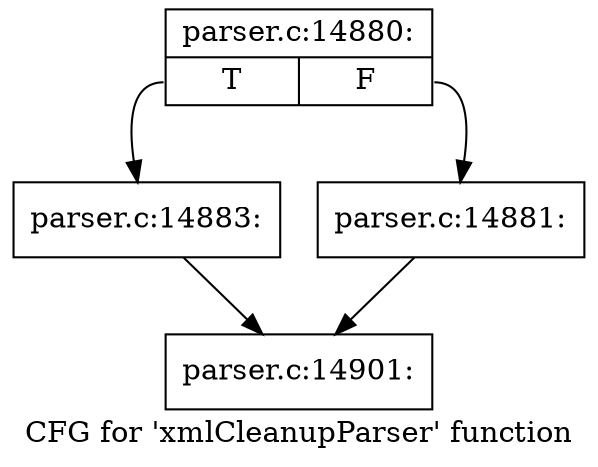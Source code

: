 digraph "CFG for 'xmlCleanupParser' function" {
	label="CFG for 'xmlCleanupParser' function";

	Node0x45dbce0 [shape=record,label="{parser.c:14880:|{<s0>T|<s1>F}}"];
	Node0x45dbce0:s0 -> Node0x411cac0;
	Node0x45dbce0:s1 -> Node0x4a0b360;
	Node0x4a0b360 [shape=record,label="{parser.c:14881:}"];
	Node0x4a0b360 -> Node0x45dbc90;
	Node0x411cac0 [shape=record,label="{parser.c:14883:}"];
	Node0x411cac0 -> Node0x45dbc90;
	Node0x45dbc90 [shape=record,label="{parser.c:14901:}"];
}
